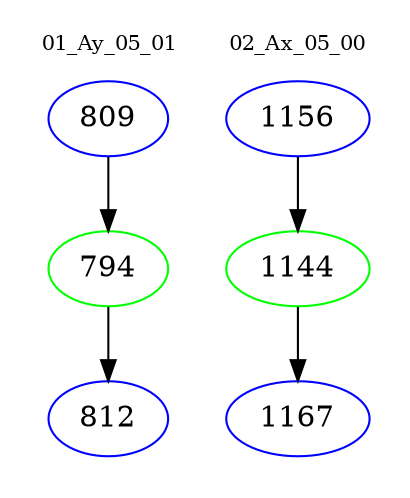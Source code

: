 digraph{
subgraph cluster_0 {
color = white
label = "01_Ay_05_01";
fontsize=10;
T0_809 [label="809", color="blue"]
T0_809 -> T0_794 [color="black"]
T0_794 [label="794", color="green"]
T0_794 -> T0_812 [color="black"]
T0_812 [label="812", color="blue"]
}
subgraph cluster_1 {
color = white
label = "02_Ax_05_00";
fontsize=10;
T1_1156 [label="1156", color="blue"]
T1_1156 -> T1_1144 [color="black"]
T1_1144 [label="1144", color="green"]
T1_1144 -> T1_1167 [color="black"]
T1_1167 [label="1167", color="blue"]
}
}

